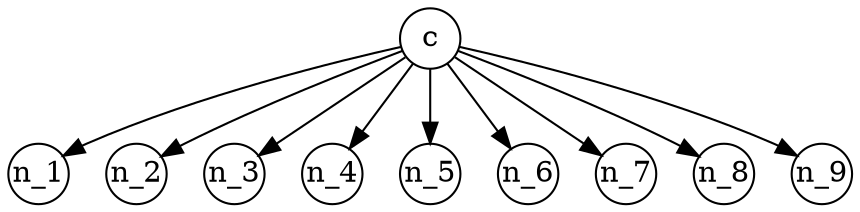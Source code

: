 // Examples of PGF/TikZ style arrows. See chapter 14.1 in the PGF/TikZ manual
// for all availale arrow styles. 
// To generate this graph you can write:
// $ circo -Txdot pgfarrows.dot | dot2tex.py > pgfarrows.tex
digraph G {
	graph [mindist=0.5];
	node [texmode="math", fixedsize=true, shape=circle, width=0.4, style="fill=green!20"];
	c -> n_1 [style="-stealth"];
	c -> n_2 [style="-to"];
	c -> n_3 [style="-latex"];
	c -> n_4 [style="-diamond"];
	c -> n_5 [style="-o"];
	c -> n_6 [style="{-]}"]; 
	c -> n_7 [style="-triangle 90"];
	c -> n_8 [style="-hooks"];
	c -> n_9 [style="->>"];
	c [style="fill=red!80"];
}